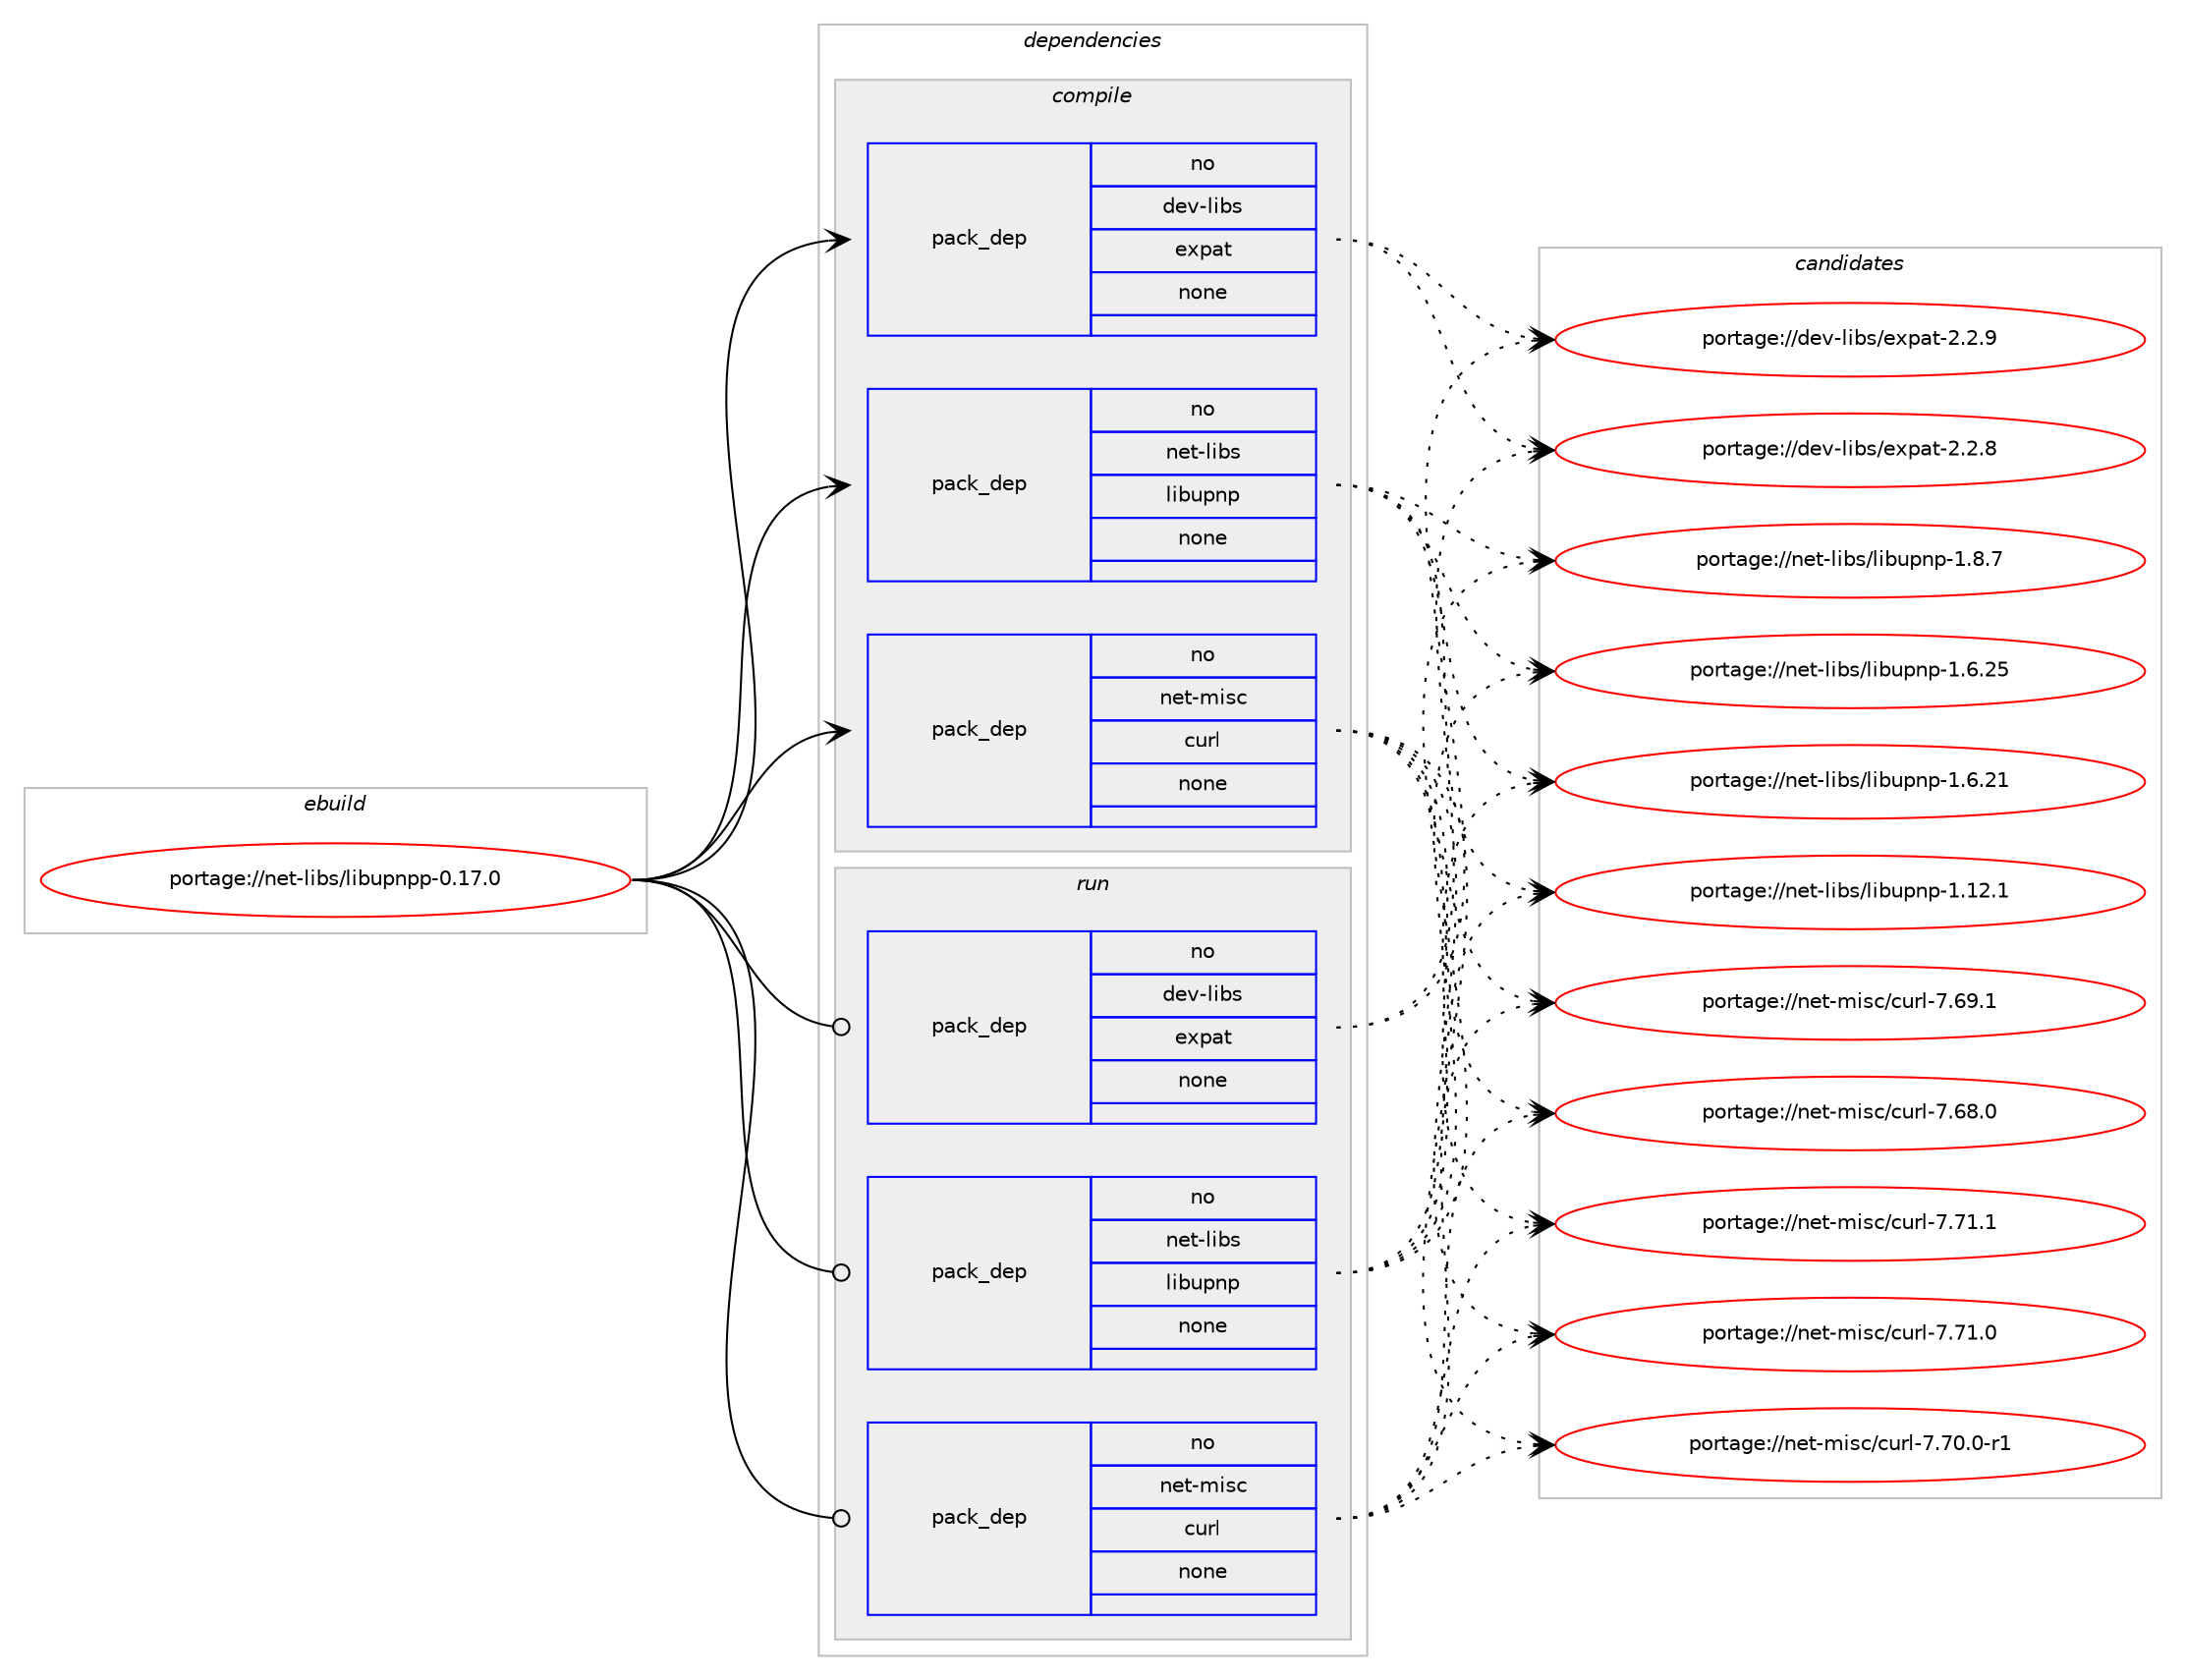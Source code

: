 digraph prolog {

# *************
# Graph options
# *************

newrank=true;
concentrate=true;
compound=true;
graph [rankdir=LR,fontname=Helvetica,fontsize=10,ranksep=1.5];#, ranksep=2.5, nodesep=0.2];
edge  [arrowhead=vee];
node  [fontname=Helvetica,fontsize=10];

# **********
# The ebuild
# **********

subgraph cluster_leftcol {
color=gray;
rank=same;
label=<<i>ebuild</i>>;
id [label="portage://net-libs/libupnpp-0.17.0", color=red, width=4, href="../net-libs/libupnpp-0.17.0.svg"];
}

# ****************
# The dependencies
# ****************

subgraph cluster_midcol {
color=gray;
label=<<i>dependencies</i>>;
subgraph cluster_compile {
fillcolor="#eeeeee";
style=filled;
label=<<i>compile</i>>;
subgraph pack4139 {
dependency5038 [label=<<TABLE BORDER="0" CELLBORDER="1" CELLSPACING="0" CELLPADDING="4" WIDTH="220"><TR><TD ROWSPAN="6" CELLPADDING="30">pack_dep</TD></TR><TR><TD WIDTH="110">no</TD></TR><TR><TD>dev-libs</TD></TR><TR><TD>expat</TD></TR><TR><TD>none</TD></TR><TR><TD></TD></TR></TABLE>>, shape=none, color=blue];
}
id:e -> dependency5038:w [weight=20,style="solid",arrowhead="vee"];
subgraph pack4140 {
dependency5039 [label=<<TABLE BORDER="0" CELLBORDER="1" CELLSPACING="0" CELLPADDING="4" WIDTH="220"><TR><TD ROWSPAN="6" CELLPADDING="30">pack_dep</TD></TR><TR><TD WIDTH="110">no</TD></TR><TR><TD>net-libs</TD></TR><TR><TD>libupnp</TD></TR><TR><TD>none</TD></TR><TR><TD></TD></TR></TABLE>>, shape=none, color=blue];
}
id:e -> dependency5039:w [weight=20,style="solid",arrowhead="vee"];
subgraph pack4141 {
dependency5040 [label=<<TABLE BORDER="0" CELLBORDER="1" CELLSPACING="0" CELLPADDING="4" WIDTH="220"><TR><TD ROWSPAN="6" CELLPADDING="30">pack_dep</TD></TR><TR><TD WIDTH="110">no</TD></TR><TR><TD>net-misc</TD></TR><TR><TD>curl</TD></TR><TR><TD>none</TD></TR><TR><TD></TD></TR></TABLE>>, shape=none, color=blue];
}
id:e -> dependency5040:w [weight=20,style="solid",arrowhead="vee"];
}
subgraph cluster_compileandrun {
fillcolor="#eeeeee";
style=filled;
label=<<i>compile and run</i>>;
}
subgraph cluster_run {
fillcolor="#eeeeee";
style=filled;
label=<<i>run</i>>;
subgraph pack4142 {
dependency5041 [label=<<TABLE BORDER="0" CELLBORDER="1" CELLSPACING="0" CELLPADDING="4" WIDTH="220"><TR><TD ROWSPAN="6" CELLPADDING="30">pack_dep</TD></TR><TR><TD WIDTH="110">no</TD></TR><TR><TD>dev-libs</TD></TR><TR><TD>expat</TD></TR><TR><TD>none</TD></TR><TR><TD></TD></TR></TABLE>>, shape=none, color=blue];
}
id:e -> dependency5041:w [weight=20,style="solid",arrowhead="odot"];
subgraph pack4143 {
dependency5042 [label=<<TABLE BORDER="0" CELLBORDER="1" CELLSPACING="0" CELLPADDING="4" WIDTH="220"><TR><TD ROWSPAN="6" CELLPADDING="30">pack_dep</TD></TR><TR><TD WIDTH="110">no</TD></TR><TR><TD>net-libs</TD></TR><TR><TD>libupnp</TD></TR><TR><TD>none</TD></TR><TR><TD></TD></TR></TABLE>>, shape=none, color=blue];
}
id:e -> dependency5042:w [weight=20,style="solid",arrowhead="odot"];
subgraph pack4144 {
dependency5043 [label=<<TABLE BORDER="0" CELLBORDER="1" CELLSPACING="0" CELLPADDING="4" WIDTH="220"><TR><TD ROWSPAN="6" CELLPADDING="30">pack_dep</TD></TR><TR><TD WIDTH="110">no</TD></TR><TR><TD>net-misc</TD></TR><TR><TD>curl</TD></TR><TR><TD>none</TD></TR><TR><TD></TD></TR></TABLE>>, shape=none, color=blue];
}
id:e -> dependency5043:w [weight=20,style="solid",arrowhead="odot"];
}
}

# **************
# The candidates
# **************

subgraph cluster_choices {
rank=same;
color=gray;
label=<<i>candidates</i>>;

subgraph choice4139 {
color=black;
nodesep=1;
choice10010111845108105981154710112011297116455046504657 [label="portage://dev-libs/expat-2.2.9", color=red, width=4,href="../dev-libs/expat-2.2.9.svg"];
choice10010111845108105981154710112011297116455046504656 [label="portage://dev-libs/expat-2.2.8", color=red, width=4,href="../dev-libs/expat-2.2.8.svg"];
dependency5038:e -> choice10010111845108105981154710112011297116455046504657:w [style=dotted,weight="100"];
dependency5038:e -> choice10010111845108105981154710112011297116455046504656:w [style=dotted,weight="100"];
}
subgraph choice4140 {
color=black;
nodesep=1;
choice11010111645108105981154710810598117112110112454946564655 [label="portage://net-libs/libupnp-1.8.7", color=red, width=4,href="../net-libs/libupnp-1.8.7.svg"];
choice1101011164510810598115471081059811711211011245494654465053 [label="portage://net-libs/libupnp-1.6.25", color=red, width=4,href="../net-libs/libupnp-1.6.25.svg"];
choice1101011164510810598115471081059811711211011245494654465049 [label="portage://net-libs/libupnp-1.6.21", color=red, width=4,href="../net-libs/libupnp-1.6.21.svg"];
choice1101011164510810598115471081059811711211011245494649504649 [label="portage://net-libs/libupnp-1.12.1", color=red, width=4,href="../net-libs/libupnp-1.12.1.svg"];
dependency5039:e -> choice11010111645108105981154710810598117112110112454946564655:w [style=dotted,weight="100"];
dependency5039:e -> choice1101011164510810598115471081059811711211011245494654465053:w [style=dotted,weight="100"];
dependency5039:e -> choice1101011164510810598115471081059811711211011245494654465049:w [style=dotted,weight="100"];
dependency5039:e -> choice1101011164510810598115471081059811711211011245494649504649:w [style=dotted,weight="100"];
}
subgraph choice4141 {
color=black;
nodesep=1;
choice1101011164510910511599479911711410845554655494649 [label="portage://net-misc/curl-7.71.1", color=red, width=4,href="../net-misc/curl-7.71.1.svg"];
choice1101011164510910511599479911711410845554655494648 [label="portage://net-misc/curl-7.71.0", color=red, width=4,href="../net-misc/curl-7.71.0.svg"];
choice11010111645109105115994799117114108455546554846484511449 [label="portage://net-misc/curl-7.70.0-r1", color=red, width=4,href="../net-misc/curl-7.70.0-r1.svg"];
choice1101011164510910511599479911711410845554654574649 [label="portage://net-misc/curl-7.69.1", color=red, width=4,href="../net-misc/curl-7.69.1.svg"];
choice1101011164510910511599479911711410845554654564648 [label="portage://net-misc/curl-7.68.0", color=red, width=4,href="../net-misc/curl-7.68.0.svg"];
dependency5040:e -> choice1101011164510910511599479911711410845554655494649:w [style=dotted,weight="100"];
dependency5040:e -> choice1101011164510910511599479911711410845554655494648:w [style=dotted,weight="100"];
dependency5040:e -> choice11010111645109105115994799117114108455546554846484511449:w [style=dotted,weight="100"];
dependency5040:e -> choice1101011164510910511599479911711410845554654574649:w [style=dotted,weight="100"];
dependency5040:e -> choice1101011164510910511599479911711410845554654564648:w [style=dotted,weight="100"];
}
subgraph choice4142 {
color=black;
nodesep=1;
choice10010111845108105981154710112011297116455046504657 [label="portage://dev-libs/expat-2.2.9", color=red, width=4,href="../dev-libs/expat-2.2.9.svg"];
choice10010111845108105981154710112011297116455046504656 [label="portage://dev-libs/expat-2.2.8", color=red, width=4,href="../dev-libs/expat-2.2.8.svg"];
dependency5041:e -> choice10010111845108105981154710112011297116455046504657:w [style=dotted,weight="100"];
dependency5041:e -> choice10010111845108105981154710112011297116455046504656:w [style=dotted,weight="100"];
}
subgraph choice4143 {
color=black;
nodesep=1;
choice11010111645108105981154710810598117112110112454946564655 [label="portage://net-libs/libupnp-1.8.7", color=red, width=4,href="../net-libs/libupnp-1.8.7.svg"];
choice1101011164510810598115471081059811711211011245494654465053 [label="portage://net-libs/libupnp-1.6.25", color=red, width=4,href="../net-libs/libupnp-1.6.25.svg"];
choice1101011164510810598115471081059811711211011245494654465049 [label="portage://net-libs/libupnp-1.6.21", color=red, width=4,href="../net-libs/libupnp-1.6.21.svg"];
choice1101011164510810598115471081059811711211011245494649504649 [label="portage://net-libs/libupnp-1.12.1", color=red, width=4,href="../net-libs/libupnp-1.12.1.svg"];
dependency5042:e -> choice11010111645108105981154710810598117112110112454946564655:w [style=dotted,weight="100"];
dependency5042:e -> choice1101011164510810598115471081059811711211011245494654465053:w [style=dotted,weight="100"];
dependency5042:e -> choice1101011164510810598115471081059811711211011245494654465049:w [style=dotted,weight="100"];
dependency5042:e -> choice1101011164510810598115471081059811711211011245494649504649:w [style=dotted,weight="100"];
}
subgraph choice4144 {
color=black;
nodesep=1;
choice1101011164510910511599479911711410845554655494649 [label="portage://net-misc/curl-7.71.1", color=red, width=4,href="../net-misc/curl-7.71.1.svg"];
choice1101011164510910511599479911711410845554655494648 [label="portage://net-misc/curl-7.71.0", color=red, width=4,href="../net-misc/curl-7.71.0.svg"];
choice11010111645109105115994799117114108455546554846484511449 [label="portage://net-misc/curl-7.70.0-r1", color=red, width=4,href="../net-misc/curl-7.70.0-r1.svg"];
choice1101011164510910511599479911711410845554654574649 [label="portage://net-misc/curl-7.69.1", color=red, width=4,href="../net-misc/curl-7.69.1.svg"];
choice1101011164510910511599479911711410845554654564648 [label="portage://net-misc/curl-7.68.0", color=red, width=4,href="../net-misc/curl-7.68.0.svg"];
dependency5043:e -> choice1101011164510910511599479911711410845554655494649:w [style=dotted,weight="100"];
dependency5043:e -> choice1101011164510910511599479911711410845554655494648:w [style=dotted,weight="100"];
dependency5043:e -> choice11010111645109105115994799117114108455546554846484511449:w [style=dotted,weight="100"];
dependency5043:e -> choice1101011164510910511599479911711410845554654574649:w [style=dotted,weight="100"];
dependency5043:e -> choice1101011164510910511599479911711410845554654564648:w [style=dotted,weight="100"];
}
}

}
